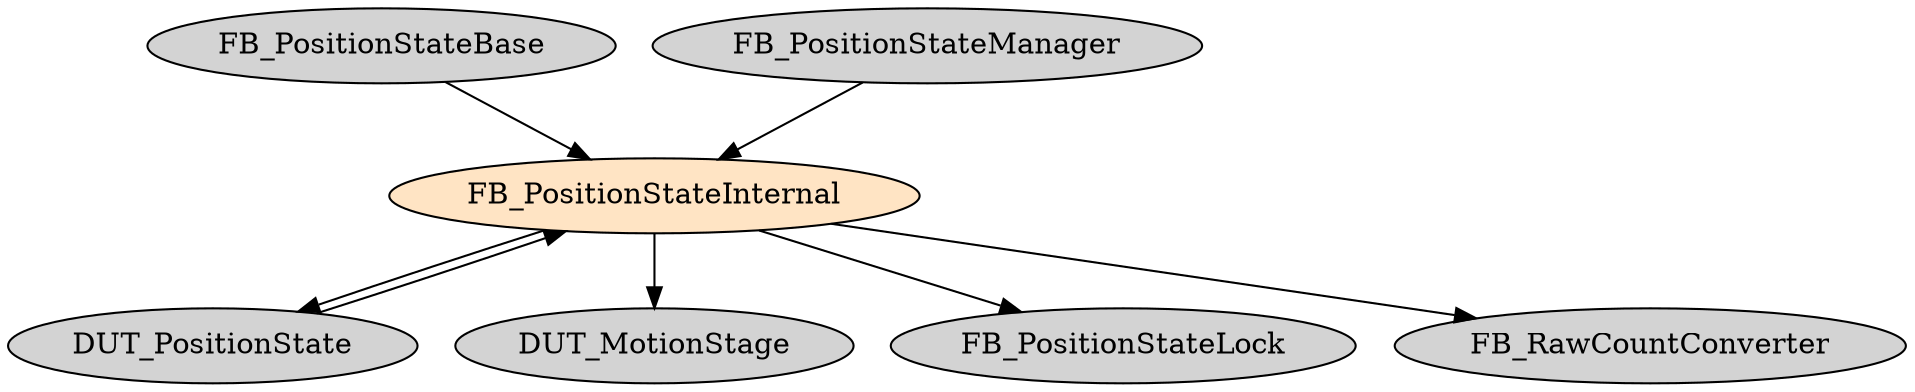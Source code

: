 digraph FB_PositionStateInternal {
     node [style=filled]
    FB_PositionStateInternal [fillcolor = bisque];
    DUT_PositionState -> FB_PositionStateInternal;
    FB_PositionStateBase -> FB_PositionStateInternal;
    FB_PositionStateInternal -> DUT_MotionStage;
    FB_PositionStateInternal -> DUT_PositionState;
    FB_PositionStateInternal -> FB_PositionStateLock;
    FB_PositionStateInternal -> FB_RawCountConverter;
    FB_PositionStateManager -> FB_PositionStateInternal;
}
